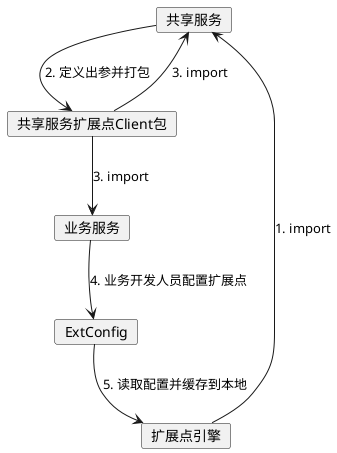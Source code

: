 @startuml

card 共享服务 as BaseService
card 业务服务 as BizSoa
card 扩展点引擎 as ExtEngine
card 共享服务扩展点Client包 as ExtClient
card ExtConfig
ExtEngine --> BaseService: 1. import
BaseService --> ExtClient: 2. 定义出参并打包
ExtClient --> BaseService: 3. import
ExtClient --> BizSoa: 3. import
BizSoa --> ExtConfig: 4. 业务开发人员配置扩展点
ExtConfig --> ExtEngine: 5. 读取配置并缓存到本地

@enduml